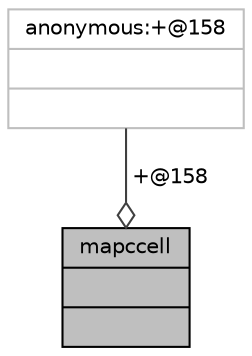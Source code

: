 digraph "mapccell"
{
 // INTERACTIVE_SVG=YES
  bgcolor="transparent";
  edge [fontname="Helvetica",fontsize="10",labelfontname="Helvetica",labelfontsize="10"];
  node [fontname="Helvetica",fontsize="10",shape=record];
  Node131 [label="{mapccell\n||}",height=0.2,width=0.4,color="black", fillcolor="grey75", style="filled", fontcolor="black"];
  Node132 -> Node131 [color="grey25",fontsize="10",style="solid",label=" +@158" ,arrowhead="odiamond",fontname="Helvetica"];
  Node132 [label="{anonymous:+@158\n||}",height=0.2,width=0.4,color="grey75"];
}
